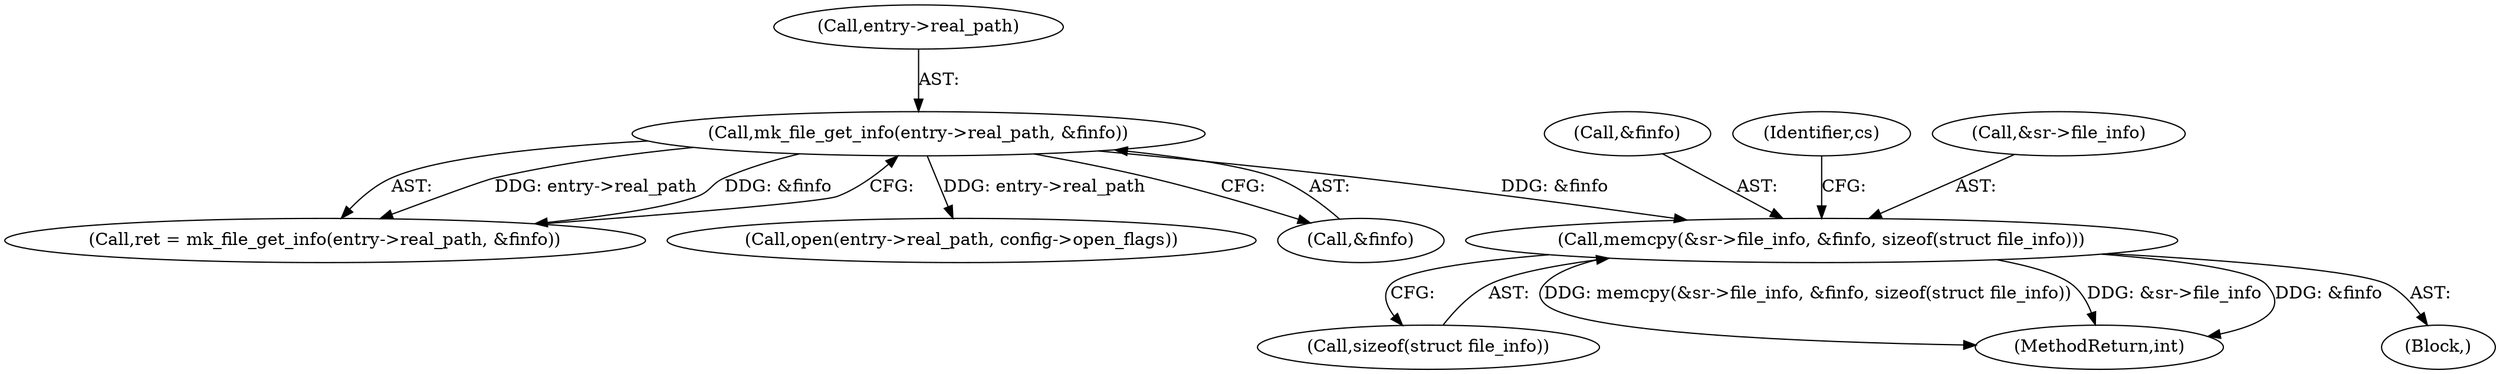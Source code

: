 digraph "0_monkey_b2d0e6f92310bb14a15aa2f8e96e1fb5379776dd@API" {
"1000206" [label="(Call,memcpy(&sr->file_info, &finfo, sizeof(struct file_info)))"];
"1000147" [label="(Call,mk_file_get_info(entry->real_path, &finfo))"];
"1000211" [label="(Call,&finfo)"];
"1000217" [label="(Identifier,cs)"];
"1000206" [label="(Call,memcpy(&sr->file_info, &finfo, sizeof(struct file_info)))"];
"1000207" [label="(Call,&sr->file_info)"];
"1000213" [label="(Call,sizeof(struct file_info))"];
"1000467" [label="(MethodReturn,int)"];
"1000145" [label="(Call,ret = mk_file_get_info(entry->real_path, &finfo))"];
"1000162" [label="(Call,open(entry->real_path, config->open_flags))"];
"1000151" [label="(Call,&finfo)"];
"1000136" [label="(Block,)"];
"1000148" [label="(Call,entry->real_path)"];
"1000147" [label="(Call,mk_file_get_info(entry->real_path, &finfo))"];
"1000206" -> "1000136"  [label="AST: "];
"1000206" -> "1000213"  [label="CFG: "];
"1000207" -> "1000206"  [label="AST: "];
"1000211" -> "1000206"  [label="AST: "];
"1000213" -> "1000206"  [label="AST: "];
"1000217" -> "1000206"  [label="CFG: "];
"1000206" -> "1000467"  [label="DDG: memcpy(&sr->file_info, &finfo, sizeof(struct file_info))"];
"1000206" -> "1000467"  [label="DDG: &sr->file_info"];
"1000206" -> "1000467"  [label="DDG: &finfo"];
"1000147" -> "1000206"  [label="DDG: &finfo"];
"1000147" -> "1000145"  [label="AST: "];
"1000147" -> "1000151"  [label="CFG: "];
"1000148" -> "1000147"  [label="AST: "];
"1000151" -> "1000147"  [label="AST: "];
"1000145" -> "1000147"  [label="CFG: "];
"1000147" -> "1000145"  [label="DDG: entry->real_path"];
"1000147" -> "1000145"  [label="DDG: &finfo"];
"1000147" -> "1000162"  [label="DDG: entry->real_path"];
}
